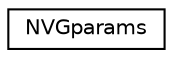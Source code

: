 digraph "Graphical Class Hierarchy"
{
  edge [fontname="Helvetica",fontsize="10",labelfontname="Helvetica",labelfontsize="10"];
  node [fontname="Helvetica",fontsize="10",shape=record];
  rankdir="LR";
  Node1 [label="NVGparams",height=0.2,width=0.4,color="black", fillcolor="white", style="filled",URL="$struct_n_v_gparams.html"];
}
